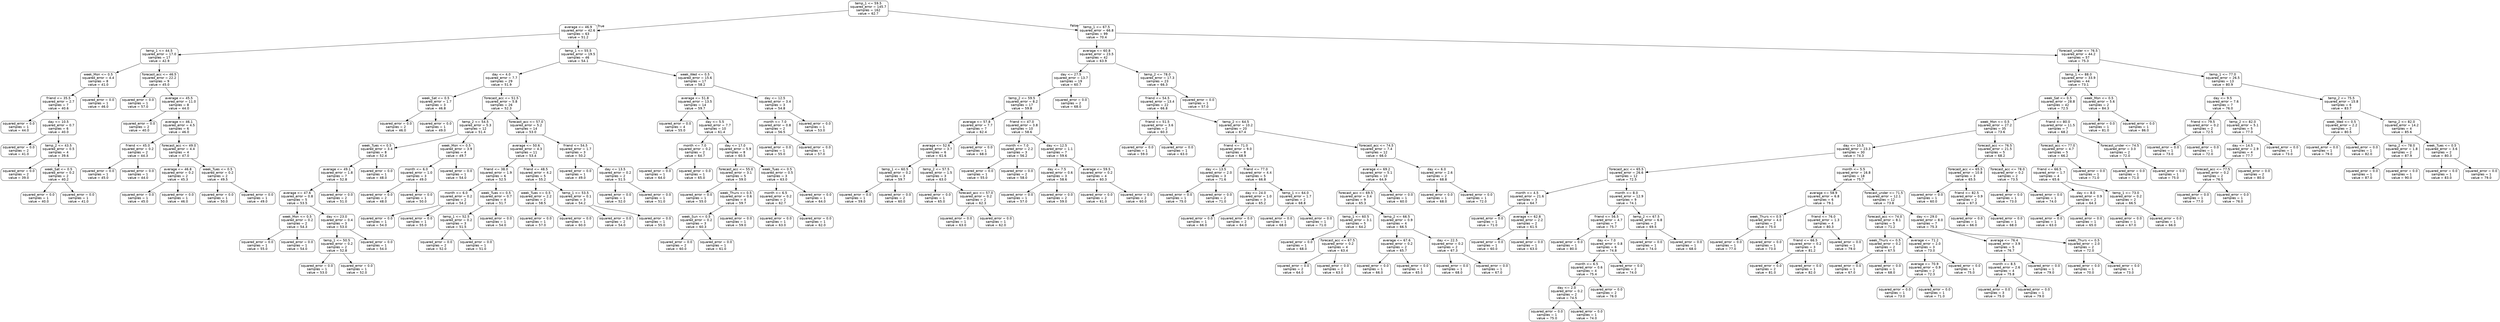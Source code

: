 digraph Tree {
node [shape=box, style="rounded", color="black", fontname="helvetica"] ;
edge [fontname="helvetica"] ;
0 [label="temp_1 <= 59.5\nsquared_error = 145.7\nsamples = 162\nvalue = 62.7"] ;
1 [label="average <= 46.9\nsquared_error = 42.6\nsamples = 63\nvalue = 51.2"] ;
0 -> 1 [labeldistance=2.5, labelangle=45, headlabel="True"] ;
2 [label="temp_1 <= 44.5\nsquared_error = 17.0\nsamples = 17\nvalue = 42.9"] ;
1 -> 2 ;
3 [label="week_Mon <= 0.5\nsquared_error = 4.4\nsamples = 8\nvalue = 41.0"] ;
2 -> 3 ;
4 [label="friend <= 35.5\nsquared_error = 2.7\nsamples = 7\nvalue = 40.6"] ;
3 -> 4 ;
5 [label="squared_error = 0.0\nsamples = 1\nvalue = 44.0"] ;
4 -> 5 ;
6 [label="day <= 10.5\nsquared_error = 0.7\nsamples = 6\nvalue = 40.0"] ;
4 -> 6 ;
7 [label="squared_error = 0.0\nsamples = 2\nvalue = 41.0"] ;
6 -> 7 ;
8 [label="temp_2 <= 43.5\nsquared_error = 0.5\nsamples = 4\nvalue = 39.6"] ;
6 -> 8 ;
9 [label="squared_error = 0.0\nsamples = 2\nvalue = 39.0"] ;
8 -> 9 ;
10 [label="week_Sat <= 0.5\nsquared_error = 0.2\nsamples = 2\nvalue = 40.2"] ;
8 -> 10 ;
11 [label="squared_error = 0.0\nsamples = 1\nvalue = 40.0"] ;
10 -> 11 ;
12 [label="squared_error = 0.0\nsamples = 1\nvalue = 41.0"] ;
10 -> 12 ;
13 [label="squared_error = 0.0\nsamples = 1\nvalue = 46.0"] ;
3 -> 13 ;
14 [label="forecast_acc <= 46.5\nsquared_error = 22.2\nsamples = 9\nvalue = 45.0"] ;
2 -> 14 ;
15 [label="squared_error = 0.0\nsamples = 1\nvalue = 57.0"] ;
14 -> 15 ;
16 [label="average <= 45.5\nsquared_error = 11.0\nsamples = 8\nvalue = 44.0"] ;
14 -> 16 ;
17 [label="squared_error = 0.0\nsamples = 2\nvalue = 40.0"] ;
16 -> 17 ;
18 [label="average <= 46.1\nsquared_error = 4.5\nsamples = 6\nvalue = 46.0"] ;
16 -> 18 ;
19 [label="friend <= 45.0\nsquared_error = 0.2\nsamples = 2\nvalue = 44.3"] ;
18 -> 19 ;
20 [label="squared_error = 0.0\nsamples = 1\nvalue = 45.0"] ;
19 -> 20 ;
21 [label="squared_error = 0.0\nsamples = 1\nvalue = 44.0"] ;
19 -> 21 ;
22 [label="forecast_acc <= 49.0\nsquared_error = 4.4\nsamples = 4\nvalue = 47.0"] ;
18 -> 22 ;
23 [label="average <= 46.8\nsquared_error = 0.2\nsamples = 2\nvalue = 45.3"] ;
22 -> 23 ;
24 [label="squared_error = 0.0\nsamples = 1\nvalue = 45.0"] ;
23 -> 24 ;
25 [label="squared_error = 0.0\nsamples = 1\nvalue = 46.0"] ;
23 -> 25 ;
26 [label="week_Tues <= 0.5\nsquared_error = 0.2\nsamples = 2\nvalue = 49.5"] ;
22 -> 26 ;
27 [label="squared_error = 0.0\nsamples = 1\nvalue = 50.0"] ;
26 -> 27 ;
28 [label="squared_error = 0.0\nsamples = 1\nvalue = 49.0"] ;
26 -> 28 ;
29 [label="temp_1 <= 55.5\nsquared_error = 19.5\nsamples = 46\nvalue = 54.1"] ;
1 -> 29 ;
30 [label="day <= 4.0\nsquared_error = 7.7\nsamples = 29\nvalue = 51.9"] ;
29 -> 30 ;
31 [label="week_Sat <= 0.5\nsquared_error = 1.7\nsamples = 3\nvalue = 46.8"] ;
30 -> 31 ;
32 [label="squared_error = 0.0\nsamples = 2\nvalue = 46.0"] ;
31 -> 32 ;
33 [label="squared_error = 0.0\nsamples = 1\nvalue = 49.0"] ;
31 -> 33 ;
34 [label="forecast_acc <= 51.5\nsquared_error = 5.8\nsamples = 26\nvalue = 52.3"] ;
30 -> 34 ;
35 [label="temp_2 <= 54.5\nsquared_error = 5.3\nsamples = 12\nvalue = 51.4"] ;
34 -> 35 ;
36 [label="week_Tues <= 0.5\nsquared_error = 3.4\nsamples = 8\nvalue = 52.4"] ;
35 -> 36 ;
37 [label="average <= 49.1\nsquared_error = 1.8\nsamples = 7\nvalue = 52.8"] ;
36 -> 37 ;
38 [label="average <= 47.6\nsquared_error = 0.8\nsamples = 5\nvalue = 53.5"] ;
37 -> 38 ;
39 [label="week_Mon <= 0.5\nsquared_error = 0.2\nsamples = 2\nvalue = 54.3"] ;
38 -> 39 ;
40 [label="squared_error = 0.0\nsamples = 1\nvalue = 55.0"] ;
39 -> 40 ;
41 [label="squared_error = 0.0\nsamples = 1\nvalue = 54.0"] ;
39 -> 41 ;
42 [label="day <= 23.0\nsquared_error = 0.4\nsamples = 3\nvalue = 53.0"] ;
38 -> 42 ;
43 [label="temp_1 <= 50.5\nsquared_error = 0.2\nsamples = 2\nvalue = 52.8"] ;
42 -> 43 ;
44 [label="squared_error = 0.0\nsamples = 1\nvalue = 53.0"] ;
43 -> 44 ;
45 [label="squared_error = 0.0\nsamples = 1\nvalue = 52.0"] ;
43 -> 45 ;
46 [label="squared_error = 0.0\nsamples = 1\nvalue = 54.0"] ;
42 -> 46 ;
47 [label="squared_error = 0.0\nsamples = 2\nvalue = 51.0"] ;
37 -> 47 ;
48 [label="squared_error = 0.0\nsamples = 1\nvalue = 48.0"] ;
36 -> 48 ;
49 [label="week_Mon <= 0.5\nsquared_error = 3.9\nsamples = 4\nvalue = 49.7"] ;
35 -> 49 ;
50 [label="month <= 6.0\nsquared_error = 1.0\nsamples = 3\nvalue = 49.0"] ;
49 -> 50 ;
51 [label="squared_error = 0.0\nsamples = 2\nvalue = 48.0"] ;
50 -> 51 ;
52 [label="squared_error = 0.0\nsamples = 1\nvalue = 50.0"] ;
50 -> 52 ;
53 [label="squared_error = 0.0\nsamples = 1\nvalue = 54.0"] ;
49 -> 53 ;
54 [label="forecast_acc <= 57.0\nsquared_error = 5.2\nsamples = 14\nvalue = 53.0"] ;
34 -> 54 ;
55 [label="average <= 50.6\nsquared_error = 4.3\nsamples = 11\nvalue = 53.4"] ;
54 -> 55 ;
56 [label="friend <= 38.0\nsquared_error = 1.9\nsamples = 6\nvalue = 52.5"] ;
55 -> 56 ;
57 [label="month <= 6.0\nsquared_error = 0.2\nsamples = 2\nvalue = 54.2"] ;
56 -> 57 ;
58 [label="squared_error = 0.0\nsamples = 1\nvalue = 54.0"] ;
57 -> 58 ;
59 [label="squared_error = 0.0\nsamples = 1\nvalue = 55.0"] ;
57 -> 59 ;
60 [label="week_Tues <= 0.5\nsquared_error = 0.7\nsamples = 4\nvalue = 51.7"] ;
56 -> 60 ;
61 [label="temp_1 <= 52.5\nsquared_error = 0.2\nsamples = 3\nvalue = 51.5"] ;
60 -> 61 ;
62 [label="squared_error = 0.0\nsamples = 2\nvalue = 52.0"] ;
61 -> 62 ;
63 [label="squared_error = 0.0\nsamples = 1\nvalue = 51.0"] ;
61 -> 63 ;
64 [label="squared_error = 0.0\nsamples = 1\nvalue = 54.0"] ;
60 -> 64 ;
65 [label="friend <= 48.5\nsquared_error = 4.2\nsamples = 5\nvalue = 55.2"] ;
55 -> 65 ;
66 [label="week_Tues <= 0.5\nsquared_error = 2.2\nsamples = 2\nvalue = 58.5"] ;
65 -> 66 ;
67 [label="squared_error = 0.0\nsamples = 1\nvalue = 57.0"] ;
66 -> 67 ;
68 [label="squared_error = 0.0\nsamples = 1\nvalue = 60.0"] ;
66 -> 68 ;
69 [label="temp_1 <= 53.5\nsquared_error = 0.1\nsamples = 3\nvalue = 54.2"] ;
65 -> 69 ;
70 [label="squared_error = 0.0\nsamples = 2\nvalue = 54.0"] ;
69 -> 70 ;
71 [label="squared_error = 0.0\nsamples = 1\nvalue = 55.0"] ;
69 -> 71 ;
72 [label="friend <= 54.5\nsquared_error = 1.7\nsamples = 3\nvalue = 50.2"] ;
54 -> 72 ;
73 [label="squared_error = 0.0\nsamples = 1\nvalue = 49.0"] ;
72 -> 73 ;
74 [label="day <= 13.5\nsquared_error = 0.2\nsamples = 2\nvalue = 51.5"] ;
72 -> 74 ;
75 [label="squared_error = 0.0\nsamples = 1\nvalue = 52.0"] ;
74 -> 75 ;
76 [label="squared_error = 0.0\nsamples = 1\nvalue = 51.0"] ;
74 -> 76 ;
77 [label="week_Wed <= 0.5\nsquared_error = 15.6\nsamples = 17\nvalue = 58.2"] ;
29 -> 77 ;
78 [label="average <= 51.8\nsquared_error = 13.5\nsamples = 14\nvalue = 59.7"] ;
77 -> 78 ;
79 [label="squared_error = 0.0\nsamples = 4\nvalue = 55.0"] ;
78 -> 79 ;
80 [label="day <= 5.5\nsquared_error = 7.7\nsamples = 10\nvalue = 61.4"] ;
78 -> 80 ;
81 [label="month <= 7.0\nsquared_error = 0.2\nsamples = 2\nvalue = 64.7"] ;
80 -> 81 ;
82 [label="squared_error = 0.0\nsamples = 1\nvalue = 64.0"] ;
81 -> 82 ;
83 [label="squared_error = 0.0\nsamples = 1\nvalue = 65.0"] ;
81 -> 83 ;
84 [label="day <= 17.0\nsquared_error = 5.9\nsamples = 8\nvalue = 60.5"] ;
80 -> 84 ;
85 [label="forecast_acc <= 55.0\nsquared_error = 3.1\nsamples = 5\nvalue = 59.0"] ;
84 -> 85 ;
86 [label="squared_error = 0.0\nsamples = 1\nvalue = 55.0"] ;
85 -> 86 ;
87 [label="week_Thurs <= 0.5\nsquared_error = 0.6\nsamples = 4\nvalue = 59.7"] ;
85 -> 87 ;
88 [label="week_Sun <= 0.5\nsquared_error = 0.2\nsamples = 3\nvalue = 60.3"] ;
87 -> 88 ;
89 [label="squared_error = 0.0\nsamples = 2\nvalue = 60.0"] ;
88 -> 89 ;
90 [label="squared_error = 0.0\nsamples = 1\nvalue = 61.0"] ;
88 -> 90 ;
91 [label="squared_error = 0.0\nsamples = 1\nvalue = 59.0"] ;
87 -> 91 ;
92 [label="week_Tues <= 0.5\nsquared_error = 0.5\nsamples = 3\nvalue = 63.0"] ;
84 -> 92 ;
93 [label="month <= 6.5\nsquared_error = 0.2\nsamples = 2\nvalue = 62.7"] ;
92 -> 93 ;
94 [label="squared_error = 0.0\nsamples = 1\nvalue = 63.0"] ;
93 -> 94 ;
95 [label="squared_error = 0.0\nsamples = 1\nvalue = 62.0"] ;
93 -> 95 ;
96 [label="squared_error = 0.0\nsamples = 1\nvalue = 64.0"] ;
92 -> 96 ;
97 [label="day <= 12.5\nsquared_error = 3.4\nsamples = 3\nvalue = 54.8"] ;
77 -> 97 ;
98 [label="month <= 7.0\nsquared_error = 0.8\nsamples = 2\nvalue = 56.5"] ;
97 -> 98 ;
99 [label="squared_error = 0.0\nsamples = 1\nvalue = 55.0"] ;
98 -> 99 ;
100 [label="squared_error = 0.0\nsamples = 1\nvalue = 57.0"] ;
98 -> 100 ;
101 [label="squared_error = 0.0\nsamples = 1\nvalue = 53.0"] ;
97 -> 101 ;
102 [label="temp_1 <= 67.5\nsquared_error = 66.8\nsamples = 99\nvalue = 70.4"] ;
0 -> 102 [labeldistance=2.5, labelangle=-45, headlabel="False"] ;
103 [label="average <= 60.8\nsquared_error = 23.5\nsamples = 42\nvalue = 63.9"] ;
102 -> 103 ;
104 [label="day <= 27.5\nsquared_error = 13.7\nsamples = 19\nvalue = 60.7"] ;
103 -> 104 ;
105 [label="temp_2 <= 59.5\nsquared_error = 8.2\nsamples = 17\nvalue = 59.8"] ;
104 -> 105 ;
106 [label="average <= 57.8\nsquared_error = 7.7\nsamples = 7\nvalue = 62.4"] ;
105 -> 106 ;
107 [label="average <= 52.6\nsquared_error = 3.7\nsamples = 6\nvalue = 61.6"] ;
106 -> 107 ;
108 [label="temp_1 <= 60.5\nsquared_error = 0.2\nsamples = 3\nvalue = 59.7"] ;
107 -> 108 ;
109 [label="squared_error = 0.0\nsamples = 1\nvalue = 59.0"] ;
108 -> 109 ;
110 [label="squared_error = 0.0\nsamples = 2\nvalue = 60.0"] ;
108 -> 110 ;
111 [label="temp_2 <= 57.5\nsquared_error = 1.5\nsamples = 3\nvalue = 63.0"] ;
107 -> 111 ;
112 [label="squared_error = 0.0\nsamples = 1\nvalue = 65.0"] ;
111 -> 112 ;
113 [label="forecast_acc <= 57.0\nsquared_error = 0.2\nsamples = 2\nvalue = 62.3"] ;
111 -> 113 ;
114 [label="squared_error = 0.0\nsamples = 1\nvalue = 63.0"] ;
113 -> 114 ;
115 [label="squared_error = 0.0\nsamples = 1\nvalue = 62.0"] ;
113 -> 115 ;
116 [label="squared_error = 0.0\nsamples = 1\nvalue = 68.0"] ;
106 -> 116 ;
117 [label="friend <= 47.0\nsquared_error = 3.8\nsamples = 10\nvalue = 58.6"] ;
105 -> 117 ;
118 [label="month <= 7.0\nsquared_error = 2.2\nsamples = 3\nvalue = 56.2"] ;
117 -> 118 ;
119 [label="squared_error = 0.0\nsamples = 1\nvalue = 55.0"] ;
118 -> 119 ;
120 [label="squared_error = 0.0\nsamples = 2\nvalue = 58.0"] ;
118 -> 120 ;
121 [label="day <= 12.5\nsquared_error = 1.1\nsamples = 7\nvalue = 59.6"] ;
117 -> 121 ;
122 [label="day <= 7.5\nsquared_error = 0.6\nsamples = 3\nvalue = 58.6"] ;
121 -> 122 ;
123 [label="squared_error = 0.0\nsamples = 1\nvalue = 57.0"] ;
122 -> 123 ;
124 [label="squared_error = 0.0\nsamples = 2\nvalue = 59.0"] ;
122 -> 124 ;
125 [label="average <= 59.5\nsquared_error = 0.2\nsamples = 4\nvalue = 60.3"] ;
121 -> 125 ;
126 [label="squared_error = 0.0\nsamples = 2\nvalue = 61.0"] ;
125 -> 126 ;
127 [label="squared_error = 0.0\nsamples = 2\nvalue = 60.0"] ;
125 -> 127 ;
128 [label="squared_error = 0.0\nsamples = 2\nvalue = 68.0"] ;
104 -> 128 ;
129 [label="temp_2 <= 78.0\nsquared_error = 17.3\nsamples = 23\nvalue = 66.3"] ;
103 -> 129 ;
130 [label="friend <= 54.5\nsquared_error = 13.4\nsamples = 22\nvalue = 66.8"] ;
129 -> 130 ;
131 [label="friend <= 51.5\nsquared_error = 3.6\nsamples = 2\nvalue = 60.3"] ;
130 -> 131 ;
132 [label="squared_error = 0.0\nsamples = 1\nvalue = 59.0"] ;
131 -> 132 ;
133 [label="squared_error = 0.0\nsamples = 1\nvalue = 63.0"] ;
131 -> 133 ;
134 [label="temp_2 <= 64.5\nsquared_error = 10.2\nsamples = 20\nvalue = 67.4"] ;
130 -> 134 ;
135 [label="friend <= 71.0\nsquared_error = 9.0\nsamples = 8\nvalue = 68.9"] ;
134 -> 135 ;
136 [label="day <= 13.5\nsquared_error = 2.0\nsamples = 3\nvalue = 71.6"] ;
135 -> 136 ;
137 [label="squared_error = 0.0\nsamples = 1\nvalue = 75.0"] ;
136 -> 137 ;
138 [label="squared_error = 0.0\nsamples = 2\nvalue = 71.0"] ;
136 -> 138 ;
139 [label="friend <= 77.0\nsquared_error = 4.4\nsamples = 5\nvalue = 66.8"] ;
135 -> 139 ;
140 [label="day <= 24.0\nsquared_error = 1.0\nsamples = 3\nvalue = 65.2"] ;
139 -> 140 ;
141 [label="squared_error = 0.0\nsamples = 1\nvalue = 66.0"] ;
140 -> 141 ;
142 [label="squared_error = 0.0\nsamples = 2\nvalue = 64.0"] ;
140 -> 142 ;
143 [label="temp_1 <= 64.0\nsquared_error = 1.7\nsamples = 2\nvalue = 68.8"] ;
139 -> 143 ;
144 [label="squared_error = 0.0\nsamples = 1\nvalue = 68.0"] ;
143 -> 144 ;
145 [label="squared_error = 0.0\nsamples = 1\nvalue = 71.0"] ;
143 -> 145 ;
146 [label="forecast_acc <= 74.5\nsquared_error = 7.4\nsamples = 12\nvalue = 66.0"] ;
134 -> 146 ;
147 [label="average <= 69.2\nsquared_error = 5.1\nsamples = 10\nvalue = 64.9"] ;
146 -> 147 ;
148 [label="forecast_acc <= 69.5\nsquared_error = 3.4\nsamples = 9\nvalue = 65.3"] ;
147 -> 148 ;
149 [label="temp_1 <= 60.5\nsquared_error = 3.1\nsamples = 5\nvalue = 64.2"] ;
148 -> 149 ;
150 [label="squared_error = 0.0\nsamples = 1\nvalue = 68.0"] ;
149 -> 150 ;
151 [label="forecast_acc <= 67.5\nsquared_error = 0.2\nsamples = 4\nvalue = 63.4"] ;
149 -> 151 ;
152 [label="squared_error = 0.0\nsamples = 2\nvalue = 64.0"] ;
151 -> 152 ;
153 [label="squared_error = 0.0\nsamples = 2\nvalue = 63.0"] ;
151 -> 153 ;
154 [label="temp_2 <= 66.5\nsquared_error = 0.9\nsamples = 4\nvalue = 66.5"] ;
148 -> 154 ;
155 [label="average <= 67.6\nsquared_error = 0.2\nsamples = 2\nvalue = 65.7"] ;
154 -> 155 ;
156 [label="squared_error = 0.0\nsamples = 1\nvalue = 66.0"] ;
155 -> 156 ;
157 [label="squared_error = 0.0\nsamples = 1\nvalue = 65.0"] ;
155 -> 157 ;
158 [label="day <= 22.5\nsquared_error = 0.2\nsamples = 2\nvalue = 67.3"] ;
154 -> 158 ;
159 [label="squared_error = 0.0\nsamples = 1\nvalue = 68.0"] ;
158 -> 159 ;
160 [label="squared_error = 0.0\nsamples = 1\nvalue = 67.0"] ;
158 -> 160 ;
161 [label="squared_error = 0.0\nsamples = 1\nvalue = 60.0"] ;
147 -> 161 ;
162 [label="day <= 6.0\nsquared_error = 2.6\nsamples = 2\nvalue = 68.8"] ;
146 -> 162 ;
163 [label="squared_error = 0.0\nsamples = 1\nvalue = 68.0"] ;
162 -> 163 ;
164 [label="squared_error = 0.0\nsamples = 1\nvalue = 72.0"] ;
162 -> 164 ;
165 [label="squared_error = 0.0\nsamples = 1\nvalue = 57.0"] ;
129 -> 165 ;
166 [label="forecast_under <= 76.5\nsquared_error = 44.2\nsamples = 57\nvalue = 75.3"] ;
102 -> 166 ;
167 [label="temp_1 <= 88.0\nsquared_error = 33.9\nsamples = 44\nvalue = 73.1"] ;
166 -> 167 ;
168 [label="week_Sat <= 0.5\nsquared_error = 28.8\nsamples = 42\nvalue = 72.5"] ;
167 -> 168 ;
169 [label="week_Mon <= 0.5\nsquared_error = 27.2\nsamples = 35\nvalue = 73.6"] ;
168 -> 169 ;
170 [label="day <= 10.5\nsquared_error = 23.3\nsamples = 30\nvalue = 74.3"] ;
169 -> 170 ;
171 [label="forecast_acc <= 65.5\nsquared_error = 26.6\nsamples = 12\nvalue = 72.5"] ;
170 -> 171 ;
172 [label="month <= 4.5\nsquared_error = 21.6\nsamples = 3\nvalue = 64.7"] ;
171 -> 172 ;
173 [label="squared_error = 0.0\nsamples = 1\nvalue = 71.0"] ;
172 -> 173 ;
174 [label="average <= 62.8\nsquared_error = 2.2\nsamples = 2\nvalue = 61.5"] ;
172 -> 174 ;
175 [label="squared_error = 0.0\nsamples = 1\nvalue = 60.0"] ;
174 -> 175 ;
176 [label="squared_error = 0.0\nsamples = 1\nvalue = 63.0"] ;
174 -> 176 ;
177 [label="month <= 8.0\nsquared_error = 12.9\nsamples = 9\nvalue = 74.1"] ;
171 -> 177 ;
178 [label="friend <= 56.5\nsquared_error = 4.7\nsamples = 7\nvalue = 75.7"] ;
177 -> 178 ;
179 [label="squared_error = 0.0\nsamples = 1\nvalue = 80.0"] ;
178 -> 179 ;
180 [label="day <= 7.0\nsquared_error = 0.8\nsamples = 6\nvalue = 74.8"] ;
178 -> 180 ;
181 [label="month <= 6.5\nsquared_error = 0.6\nsamples = 4\nvalue = 75.4"] ;
180 -> 181 ;
182 [label="day <= 2.0\nsquared_error = 0.2\nsamples = 2\nvalue = 74.5"] ;
181 -> 182 ;
183 [label="squared_error = 0.0\nsamples = 1\nvalue = 75.0"] ;
182 -> 183 ;
184 [label="squared_error = 0.0\nsamples = 1\nvalue = 74.0"] ;
182 -> 184 ;
185 [label="squared_error = 0.0\nsamples = 2\nvalue = 76.0"] ;
181 -> 185 ;
186 [label="squared_error = 0.0\nsamples = 2\nvalue = 74.0"] ;
180 -> 186 ;
187 [label="temp_2 <= 67.5\nsquared_error = 6.8\nsamples = 2\nvalue = 69.5"] ;
177 -> 187 ;
188 [label="squared_error = 0.0\nsamples = 1\nvalue = 74.0"] ;
187 -> 188 ;
189 [label="squared_error = 0.0\nsamples = 1\nvalue = 68.0"] ;
187 -> 189 ;
190 [label="month <= 5.5\nsquared_error = 16.8\nsamples = 18\nvalue = 75.7"] ;
170 -> 190 ;
191 [label="average <= 58.9\nsquared_error = 6.8\nsamples = 6\nvalue = 79.1"] ;
190 -> 191 ;
192 [label="week_Thurs <= 0.5\nsquared_error = 4.0\nsamples = 2\nvalue = 75.0"] ;
191 -> 192 ;
193 [label="squared_error = 0.0\nsamples = 1\nvalue = 77.0"] ;
192 -> 193 ;
194 [label="squared_error = 0.0\nsamples = 1\nvalue = 73.0"] ;
192 -> 194 ;
195 [label="friend <= 76.0\nsquared_error = 1.3\nsamples = 4\nvalue = 80.3"] ;
191 -> 195 ;
196 [label="friend <= 66.5\nsquared_error = 0.2\nsamples = 3\nvalue = 81.2"] ;
195 -> 196 ;
197 [label="squared_error = 0.0\nsamples = 2\nvalue = 81.0"] ;
196 -> 197 ;
198 [label="squared_error = 0.0\nsamples = 1\nvalue = 82.0"] ;
196 -> 198 ;
199 [label="squared_error = 0.0\nsamples = 1\nvalue = 79.0"] ;
195 -> 199 ;
200 [label="forecast_under <= 71.5\nsquared_error = 12.1\nsamples = 12\nvalue = 73.8"] ;
190 -> 200 ;
201 [label="forecast_acc <= 74.0\nsquared_error = 8.1\nsamples = 5\nvalue = 71.2"] ;
200 -> 201 ;
202 [label="week_Thurs <= 0.5\nsquared_error = 0.2\nsamples = 2\nvalue = 67.5"] ;
201 -> 202 ;
203 [label="squared_error = 0.0\nsamples = 1\nvalue = 67.0"] ;
202 -> 203 ;
204 [label="squared_error = 0.0\nsamples = 1\nvalue = 68.0"] ;
202 -> 204 ;
205 [label="average <= 71.2\nsquared_error = 2.0\nsamples = 3\nvalue = 73.0"] ;
201 -> 205 ;
206 [label="average <= 70.9\nsquared_error = 0.9\nsamples = 2\nvalue = 72.3"] ;
205 -> 206 ;
207 [label="squared_error = 0.0\nsamples = 1\nvalue = 73.0"] ;
206 -> 207 ;
208 [label="squared_error = 0.0\nsamples = 1\nvalue = 71.0"] ;
206 -> 208 ;
209 [label="squared_error = 0.0\nsamples = 1\nvalue = 75.0"] ;
205 -> 209 ;
210 [label="day <= 29.0\nsquared_error = 8.0\nsamples = 7\nvalue = 75.3"] ;
200 -> 210 ;
211 [label="average <= 76.4\nsquared_error = 3.9\nsamples = 5\nvalue = 76.7"] ;
210 -> 211 ;
212 [label="month <= 8.5\nsquared_error = 2.6\nsamples = 4\nvalue = 75.8"] ;
211 -> 212 ;
213 [label="squared_error = 0.0\nsamples = 3\nvalue = 75.0"] ;
212 -> 213 ;
214 [label="squared_error = 0.0\nsamples = 1\nvalue = 79.0"] ;
212 -> 214 ;
215 [label="squared_error = 0.0\nsamples = 1\nvalue = 79.0"] ;
211 -> 215 ;
216 [label="week_Thurs <= 0.5\nsquared_error = 2.0\nsamples = 2\nvalue = 72.0"] ;
210 -> 216 ;
217 [label="squared_error = 0.0\nsamples = 1\nvalue = 70.0"] ;
216 -> 217 ;
218 [label="squared_error = 0.0\nsamples = 1\nvalue = 73.0"] ;
216 -> 218 ;
219 [label="forecast_acc <= 76.5\nsquared_error = 21.5\nsamples = 5\nvalue = 68.2"] ;
169 -> 219 ;
220 [label="forecast_acc <= 65.5\nsquared_error = 10.8\nsamples = 3\nvalue = 65.5"] ;
219 -> 220 ;
221 [label="squared_error = 0.0\nsamples = 1\nvalue = 60.0"] ;
220 -> 221 ;
222 [label="friend <= 82.5\nsquared_error = 0.9\nsamples = 2\nvalue = 67.3"] ;
220 -> 222 ;
223 [label="squared_error = 0.0\nsamples = 1\nvalue = 66.0"] ;
222 -> 223 ;
224 [label="squared_error = 0.0\nsamples = 1\nvalue = 68.0"] ;
222 -> 224 ;
225 [label="forecast_acc <= 78.0\nsquared_error = 0.2\nsamples = 2\nvalue = 73.5"] ;
219 -> 225 ;
226 [label="squared_error = 0.0\nsamples = 1\nvalue = 73.0"] ;
225 -> 226 ;
227 [label="squared_error = 0.0\nsamples = 1\nvalue = 74.0"] ;
225 -> 227 ;
228 [label="friend <= 80.0\nsquared_error = 11.5\nsamples = 7\nvalue = 68.2"] ;
168 -> 228 ;
229 [label="forecast_acc <= 77.0\nsquared_error = 4.7\nsamples = 5\nvalue = 66.2"] ;
228 -> 229 ;
230 [label="friend <= 66.5\nsquared_error = 1.7\nsamples = 4\nvalue = 65.6"] ;
229 -> 230 ;
231 [label="day <= 8.0\nsquared_error = 0.9\nsamples = 2\nvalue = 64.3"] ;
230 -> 231 ;
232 [label="squared_error = 0.0\nsamples = 1\nvalue = 63.0"] ;
231 -> 232 ;
233 [label="squared_error = 0.0\nsamples = 1\nvalue = 65.0"] ;
231 -> 233 ;
234 [label="temp_1 <= 73.0\nsquared_error = 0.2\nsamples = 2\nvalue = 66.5"] ;
230 -> 234 ;
235 [label="squared_error = 0.0\nsamples = 1\nvalue = 67.0"] ;
234 -> 235 ;
236 [label="squared_error = 0.0\nsamples = 1\nvalue = 66.0"] ;
234 -> 236 ;
237 [label="squared_error = 0.0\nsamples = 1\nvalue = 71.0"] ;
229 -> 237 ;
238 [label="forecast_under <= 74.5\nsquared_error = 3.0\nsamples = 2\nvalue = 72.0"] ;
228 -> 238 ;
239 [label="squared_error = 0.0\nsamples = 1\nvalue = 71.0"] ;
238 -> 239 ;
240 [label="squared_error = 0.0\nsamples = 1\nvalue = 75.0"] ;
238 -> 240 ;
241 [label="week_Mon <= 0.5\nsquared_error = 5.6\nsamples = 2\nvalue = 84.3"] ;
167 -> 241 ;
242 [label="squared_error = 0.0\nsamples = 1\nvalue = 81.0"] ;
241 -> 242 ;
243 [label="squared_error = 0.0\nsamples = 1\nvalue = 86.0"] ;
241 -> 243 ;
244 [label="temp_1 <= 77.0\nsquared_error = 26.5\nsamples = 13\nvalue = 80.9"] ;
166 -> 244 ;
245 [label="day <= 9.5\nsquared_error = 7.6\nsamples = 7\nvalue = 76.0"] ;
244 -> 245 ;
246 [label="friend <= 79.5\nsquared_error = 0.2\nsamples = 2\nvalue = 72.5"] ;
245 -> 246 ;
247 [label="squared_error = 0.0\nsamples = 1\nvalue = 73.0"] ;
246 -> 247 ;
248 [label="squared_error = 0.0\nsamples = 1\nvalue = 72.0"] ;
246 -> 248 ;
249 [label="temp_2 <= 82.0\nsquared_error = 5.1\nsamples = 5\nvalue = 77.0"] ;
245 -> 249 ;
250 [label="day <= 14.5\nsquared_error = 2.9\nsamples = 4\nvalue = 77.7"] ;
249 -> 250 ;
251 [label="forecast_acc <= 77.5\nsquared_error = 0.2\nsamples = 2\nvalue = 76.5"] ;
250 -> 251 ;
252 [label="squared_error = 0.0\nsamples = 1\nvalue = 77.0"] ;
251 -> 252 ;
253 [label="squared_error = 0.0\nsamples = 1\nvalue = 76.0"] ;
251 -> 253 ;
254 [label="squared_error = 0.0\nsamples = 2\nvalue = 80.0"] ;
250 -> 254 ;
255 [label="squared_error = 0.0\nsamples = 1\nvalue = 73.0"] ;
249 -> 255 ;
256 [label="temp_2 <= 75.5\nsquared_error = 15.8\nsamples = 6\nvalue = 83.7"] ;
244 -> 256 ;
257 [label="week_Wed <= 0.5\nsquared_error = 2.2\nsamples = 2\nvalue = 80.5"] ;
256 -> 257 ;
258 [label="squared_error = 0.0\nsamples = 1\nvalue = 79.0"] ;
257 -> 258 ;
259 [label="squared_error = 0.0\nsamples = 1\nvalue = 82.0"] ;
257 -> 259 ;
260 [label="temp_2 <= 82.0\nsquared_error = 14.2\nsamples = 4\nvalue = 85.6"] ;
256 -> 260 ;
261 [label="temp_2 <= 78.0\nsquared_error = 1.8\nsamples = 2\nvalue = 87.9"] ;
260 -> 261 ;
262 [label="squared_error = 0.0\nsamples = 1\nvalue = 87.0"] ;
261 -> 262 ;
263 [label="squared_error = 0.0\nsamples = 1\nvalue = 90.0"] ;
261 -> 263 ;
264 [label="week_Tues <= 0.5\nsquared_error = 3.6\nsamples = 2\nvalue = 80.3"] ;
260 -> 264 ;
265 [label="squared_error = 0.0\nsamples = 1\nvalue = 83.0"] ;
264 -> 265 ;
266 [label="squared_error = 0.0\nsamples = 1\nvalue = 79.0"] ;
264 -> 266 ;
}